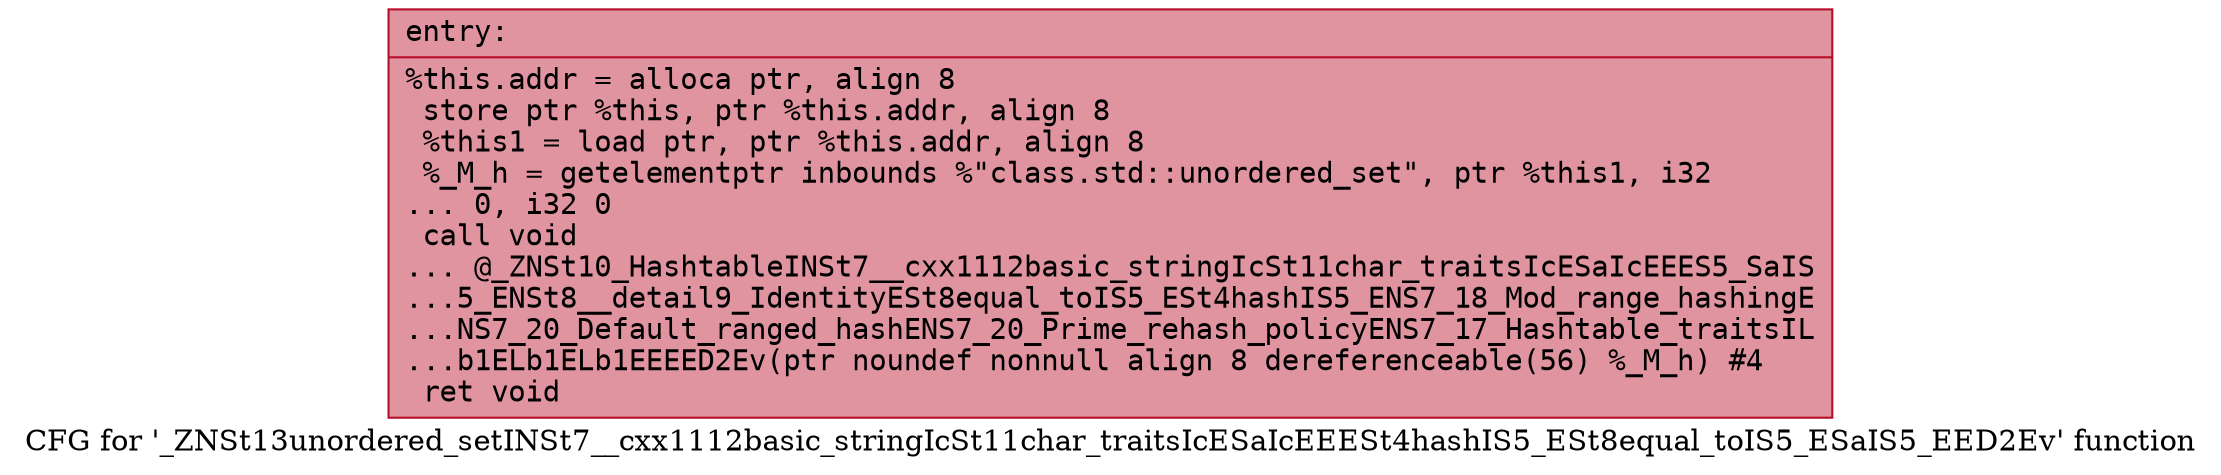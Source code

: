 digraph "CFG for '_ZNSt13unordered_setINSt7__cxx1112basic_stringIcSt11char_traitsIcESaIcEEESt4hashIS5_ESt8equal_toIS5_ESaIS5_EED2Ev' function" {
	label="CFG for '_ZNSt13unordered_setINSt7__cxx1112basic_stringIcSt11char_traitsIcESaIcEEESt4hashIS5_ESt8equal_toIS5_ESaIS5_EED2Ev' function";

	Node0x55c7e04c4ce0 [shape=record,color="#b70d28ff", style=filled, fillcolor="#b70d2870" fontname="Courier",label="{entry:\l|  %this.addr = alloca ptr, align 8\l  store ptr %this, ptr %this.addr, align 8\l  %this1 = load ptr, ptr %this.addr, align 8\l  %_M_h = getelementptr inbounds %\"class.std::unordered_set\", ptr %this1, i32\l... 0, i32 0\l  call void\l... @_ZNSt10_HashtableINSt7__cxx1112basic_stringIcSt11char_traitsIcESaIcEEES5_SaIS\l...5_ENSt8__detail9_IdentityESt8equal_toIS5_ESt4hashIS5_ENS7_18_Mod_range_hashingE\l...NS7_20_Default_ranged_hashENS7_20_Prime_rehash_policyENS7_17_Hashtable_traitsIL\l...b1ELb1ELb1EEEED2Ev(ptr noundef nonnull align 8 dereferenceable(56) %_M_h) #4\l  ret void\l}"];
}
